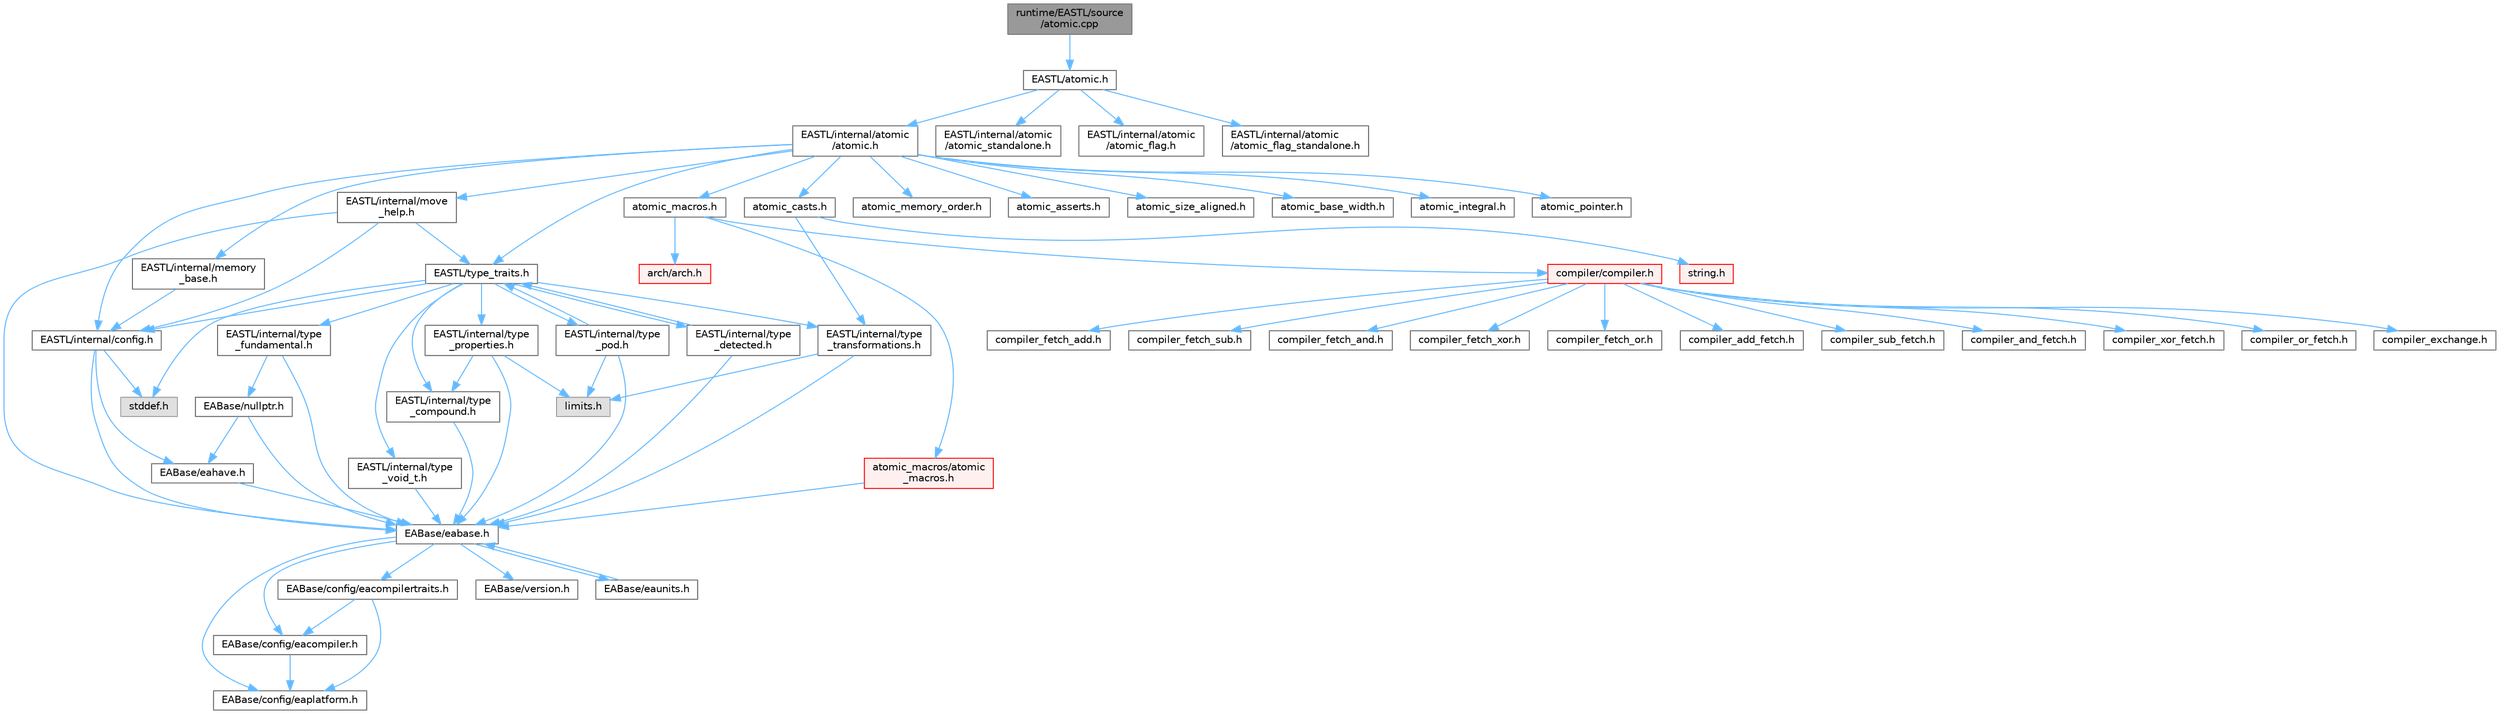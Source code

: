 digraph "runtime/EASTL/source/atomic.cpp"
{
 // LATEX_PDF_SIZE
  bgcolor="transparent";
  edge [fontname=Helvetica,fontsize=10,labelfontname=Helvetica,labelfontsize=10];
  node [fontname=Helvetica,fontsize=10,shape=box,height=0.2,width=0.4];
  Node1 [id="Node000001",label="runtime/EASTL/source\l/atomic.cpp",height=0.2,width=0.4,color="gray40", fillcolor="grey60", style="filled", fontcolor="black",tooltip=" "];
  Node1 -> Node2 [id="edge77_Node000001_Node000002",color="steelblue1",style="solid",tooltip=" "];
  Node2 [id="Node000002",label="EASTL/atomic.h",height=0.2,width=0.4,color="grey40", fillcolor="white", style="filled",URL="$_e_a_s_t_l_2include_2_e_a_s_t_l_2atomic_8h.html",tooltip=" "];
  Node2 -> Node3 [id="edge78_Node000002_Node000003",color="steelblue1",style="solid",tooltip=" "];
  Node3 [id="Node000003",label="EASTL/internal/atomic\l/atomic.h",height=0.2,width=0.4,color="grey40", fillcolor="white", style="filled",URL="$_e_a_s_t_l_2include_2_e_a_s_t_l_2internal_2atomic_2atomic_8h.html",tooltip=" "];
  Node3 -> Node4 [id="edge79_Node000003_Node000004",color="steelblue1",style="solid",tooltip=" "];
  Node4 [id="Node000004",label="EASTL/internal/config.h",height=0.2,width=0.4,color="grey40", fillcolor="white", style="filled",URL="$config_8h.html",tooltip=" "];
  Node4 -> Node5 [id="edge80_Node000004_Node000005",color="steelblue1",style="solid",tooltip=" "];
  Node5 [id="Node000005",label="EABase/eabase.h",height=0.2,width=0.4,color="grey40", fillcolor="white", style="filled",URL="$eabase_8h.html",tooltip=" "];
  Node5 -> Node6 [id="edge81_Node000005_Node000006",color="steelblue1",style="solid",tooltip=" "];
  Node6 [id="Node000006",label="EABase/config/eacompiler.h",height=0.2,width=0.4,color="grey40", fillcolor="white", style="filled",URL="$eacompiler_8h.html",tooltip=" "];
  Node6 -> Node7 [id="edge82_Node000006_Node000007",color="steelblue1",style="solid",tooltip=" "];
  Node7 [id="Node000007",label="EABase/config/eaplatform.h",height=0.2,width=0.4,color="grey40", fillcolor="white", style="filled",URL="$eaplatform_8h.html",tooltip=" "];
  Node5 -> Node8 [id="edge83_Node000005_Node000008",color="steelblue1",style="solid",tooltip=" "];
  Node8 [id="Node000008",label="EABase/config/eacompilertraits.h",height=0.2,width=0.4,color="grey40", fillcolor="white", style="filled",URL="$eacompilertraits_8h.html",tooltip=" "];
  Node8 -> Node7 [id="edge84_Node000008_Node000007",color="steelblue1",style="solid",tooltip=" "];
  Node8 -> Node6 [id="edge85_Node000008_Node000006",color="steelblue1",style="solid",tooltip=" "];
  Node5 -> Node7 [id="edge86_Node000005_Node000007",color="steelblue1",style="solid",tooltip=" "];
  Node5 -> Node9 [id="edge87_Node000005_Node000009",color="steelblue1",style="solid",tooltip=" "];
  Node9 [id="Node000009",label="EABase/version.h",height=0.2,width=0.4,color="grey40", fillcolor="white", style="filled",URL="$_e_a_s_t_l_2packages_2_e_a_base_2include_2_common_2_e_a_base_2version_8h.html",tooltip=" "];
  Node5 -> Node10 [id="edge88_Node000005_Node000010",color="steelblue1",style="solid",tooltip=" "];
  Node10 [id="Node000010",label="EABase/eaunits.h",height=0.2,width=0.4,color="grey40", fillcolor="white", style="filled",URL="$eaunits_8h.html",tooltip=" "];
  Node10 -> Node5 [id="edge89_Node000010_Node000005",color="steelblue1",style="solid",tooltip=" "];
  Node4 -> Node11 [id="edge90_Node000004_Node000011",color="steelblue1",style="solid",tooltip=" "];
  Node11 [id="Node000011",label="EABase/eahave.h",height=0.2,width=0.4,color="grey40", fillcolor="white", style="filled",URL="$eahave_8h.html",tooltip=" "];
  Node11 -> Node5 [id="edge91_Node000011_Node000005",color="steelblue1",style="solid",tooltip=" "];
  Node4 -> Node12 [id="edge92_Node000004_Node000012",color="steelblue1",style="solid",tooltip=" "];
  Node12 [id="Node000012",label="stddef.h",height=0.2,width=0.4,color="grey60", fillcolor="#E0E0E0", style="filled",tooltip=" "];
  Node3 -> Node13 [id="edge93_Node000003_Node000013",color="steelblue1",style="solid",tooltip=" "];
  Node13 [id="Node000013",label="EASTL/internal/move\l_help.h",height=0.2,width=0.4,color="grey40", fillcolor="white", style="filled",URL="$move__help_8h.html",tooltip=" "];
  Node13 -> Node5 [id="edge94_Node000013_Node000005",color="steelblue1",style="solid",tooltip=" "];
  Node13 -> Node4 [id="edge95_Node000013_Node000004",color="steelblue1",style="solid",tooltip=" "];
  Node13 -> Node14 [id="edge96_Node000013_Node000014",color="steelblue1",style="solid",tooltip=" "];
  Node14 [id="Node000014",label="EASTL/type_traits.h",height=0.2,width=0.4,color="grey40", fillcolor="white", style="filled",URL="$_e_a_s_t_l_2include_2_e_a_s_t_l_2type__traits_8h.html",tooltip=" "];
  Node14 -> Node4 [id="edge97_Node000014_Node000004",color="steelblue1",style="solid",tooltip=" "];
  Node14 -> Node12 [id="edge98_Node000014_Node000012",color="steelblue1",style="solid",tooltip=" "];
  Node14 -> Node15 [id="edge99_Node000014_Node000015",color="steelblue1",style="solid",tooltip=" "];
  Node15 [id="Node000015",label="EASTL/internal/type\l_fundamental.h",height=0.2,width=0.4,color="grey40", fillcolor="white", style="filled",URL="$type__fundamental_8h.html",tooltip=" "];
  Node15 -> Node5 [id="edge100_Node000015_Node000005",color="steelblue1",style="solid",tooltip=" "];
  Node15 -> Node16 [id="edge101_Node000015_Node000016",color="steelblue1",style="solid",tooltip=" "];
  Node16 [id="Node000016",label="EABase/nullptr.h",height=0.2,width=0.4,color="grey40", fillcolor="white", style="filled",URL="$nullptr_8h.html",tooltip=" "];
  Node16 -> Node5 [id="edge102_Node000016_Node000005",color="steelblue1",style="solid",tooltip=" "];
  Node16 -> Node11 [id="edge103_Node000016_Node000011",color="steelblue1",style="solid",tooltip=" "];
  Node14 -> Node17 [id="edge104_Node000014_Node000017",color="steelblue1",style="solid",tooltip=" "];
  Node17 [id="Node000017",label="EASTL/internal/type\l_transformations.h",height=0.2,width=0.4,color="grey40", fillcolor="white", style="filled",URL="$type__transformations_8h.html",tooltip=" "];
  Node17 -> Node5 [id="edge105_Node000017_Node000005",color="steelblue1",style="solid",tooltip=" "];
  Node17 -> Node18 [id="edge106_Node000017_Node000018",color="steelblue1",style="solid",tooltip=" "];
  Node18 [id="Node000018",label="limits.h",height=0.2,width=0.4,color="grey60", fillcolor="#E0E0E0", style="filled",tooltip=" "];
  Node14 -> Node19 [id="edge107_Node000014_Node000019",color="steelblue1",style="solid",tooltip=" "];
  Node19 [id="Node000019",label="EASTL/internal/type\l_void_t.h",height=0.2,width=0.4,color="grey40", fillcolor="white", style="filled",URL="$type__void__t_8h.html",tooltip=" "];
  Node19 -> Node5 [id="edge108_Node000019_Node000005",color="steelblue1",style="solid",tooltip=" "];
  Node14 -> Node20 [id="edge109_Node000014_Node000020",color="steelblue1",style="solid",tooltip=" "];
  Node20 [id="Node000020",label="EASTL/internal/type\l_properties.h",height=0.2,width=0.4,color="grey40", fillcolor="white", style="filled",URL="$type__properties_8h.html",tooltip=" "];
  Node20 -> Node5 [id="edge110_Node000020_Node000005",color="steelblue1",style="solid",tooltip=" "];
  Node20 -> Node18 [id="edge111_Node000020_Node000018",color="steelblue1",style="solid",tooltip=" "];
  Node20 -> Node21 [id="edge112_Node000020_Node000021",color="steelblue1",style="solid",tooltip=" "];
  Node21 [id="Node000021",label="EASTL/internal/type\l_compound.h",height=0.2,width=0.4,color="grey40", fillcolor="white", style="filled",URL="$type__compound_8h.html",tooltip=" "];
  Node21 -> Node5 [id="edge113_Node000021_Node000005",color="steelblue1",style="solid",tooltip=" "];
  Node14 -> Node21 [id="edge114_Node000014_Node000021",color="steelblue1",style="solid",tooltip=" "];
  Node14 -> Node22 [id="edge115_Node000014_Node000022",color="steelblue1",style="solid",tooltip=" "];
  Node22 [id="Node000022",label="EASTL/internal/type\l_pod.h",height=0.2,width=0.4,color="grey40", fillcolor="white", style="filled",URL="$type__pod_8h.html",tooltip=" "];
  Node22 -> Node5 [id="edge116_Node000022_Node000005",color="steelblue1",style="solid",tooltip=" "];
  Node22 -> Node18 [id="edge117_Node000022_Node000018",color="steelblue1",style="solid",tooltip=" "];
  Node22 -> Node14 [id="edge118_Node000022_Node000014",color="steelblue1",style="solid",tooltip=" "];
  Node14 -> Node23 [id="edge119_Node000014_Node000023",color="steelblue1",style="solid",tooltip=" "];
  Node23 [id="Node000023",label="EASTL/internal/type\l_detected.h",height=0.2,width=0.4,color="grey40", fillcolor="white", style="filled",URL="$type__detected_8h.html",tooltip=" "];
  Node23 -> Node5 [id="edge120_Node000023_Node000005",color="steelblue1",style="solid",tooltip=" "];
  Node23 -> Node14 [id="edge121_Node000023_Node000014",color="steelblue1",style="solid",tooltip=" "];
  Node3 -> Node24 [id="edge122_Node000003_Node000024",color="steelblue1",style="solid",tooltip=" "];
  Node24 [id="Node000024",label="EASTL/internal/memory\l_base.h",height=0.2,width=0.4,color="grey40", fillcolor="white", style="filled",URL="$memory__base_8h.html",tooltip=" "];
  Node24 -> Node4 [id="edge123_Node000024_Node000004",color="steelblue1",style="solid",tooltip=" "];
  Node3 -> Node14 [id="edge124_Node000003_Node000014",color="steelblue1",style="solid",tooltip=" "];
  Node3 -> Node25 [id="edge125_Node000003_Node000025",color="steelblue1",style="solid",tooltip=" "];
  Node25 [id="Node000025",label="atomic_macros.h",height=0.2,width=0.4,color="grey40", fillcolor="white", style="filled",URL="$atomic__macros_8h.html",tooltip=" "];
  Node25 -> Node26 [id="edge126_Node000025_Node000026",color="steelblue1",style="solid",tooltip=" "];
  Node26 [id="Node000026",label="compiler/compiler.h",height=0.2,width=0.4,color="red", fillcolor="#FFF0F0", style="filled",URL="$compiler_8h.html",tooltip=" "];
  Node26 -> Node27 [id="edge127_Node000026_Node000027",color="steelblue1",style="solid",tooltip=" "];
  Node27 [id="Node000027",label="compiler_fetch_add.h",height=0.2,width=0.4,color="grey40", fillcolor="white", style="filled",URL="$compiler__fetch__add_8h.html",tooltip=" "];
  Node26 -> Node28 [id="edge128_Node000026_Node000028",color="steelblue1",style="solid",tooltip=" "];
  Node28 [id="Node000028",label="compiler_fetch_sub.h",height=0.2,width=0.4,color="grey40", fillcolor="white", style="filled",URL="$compiler__fetch__sub_8h.html",tooltip=" "];
  Node26 -> Node29 [id="edge129_Node000026_Node000029",color="steelblue1",style="solid",tooltip=" "];
  Node29 [id="Node000029",label="compiler_fetch_and.h",height=0.2,width=0.4,color="grey40", fillcolor="white", style="filled",URL="$compiler__fetch__and_8h.html",tooltip=" "];
  Node26 -> Node30 [id="edge130_Node000026_Node000030",color="steelblue1",style="solid",tooltip=" "];
  Node30 [id="Node000030",label="compiler_fetch_xor.h",height=0.2,width=0.4,color="grey40", fillcolor="white", style="filled",URL="$compiler__fetch__xor_8h.html",tooltip=" "];
  Node26 -> Node31 [id="edge131_Node000026_Node000031",color="steelblue1",style="solid",tooltip=" "];
  Node31 [id="Node000031",label="compiler_fetch_or.h",height=0.2,width=0.4,color="grey40", fillcolor="white", style="filled",URL="$compiler__fetch__or_8h.html",tooltip=" "];
  Node26 -> Node32 [id="edge132_Node000026_Node000032",color="steelblue1",style="solid",tooltip=" "];
  Node32 [id="Node000032",label="compiler_add_fetch.h",height=0.2,width=0.4,color="grey40", fillcolor="white", style="filled",URL="$compiler__add__fetch_8h.html",tooltip=" "];
  Node26 -> Node33 [id="edge133_Node000026_Node000033",color="steelblue1",style="solid",tooltip=" "];
  Node33 [id="Node000033",label="compiler_sub_fetch.h",height=0.2,width=0.4,color="grey40", fillcolor="white", style="filled",URL="$compiler__sub__fetch_8h.html",tooltip=" "];
  Node26 -> Node34 [id="edge134_Node000026_Node000034",color="steelblue1",style="solid",tooltip=" "];
  Node34 [id="Node000034",label="compiler_and_fetch.h",height=0.2,width=0.4,color="grey40", fillcolor="white", style="filled",URL="$compiler__and__fetch_8h.html",tooltip=" "];
  Node26 -> Node35 [id="edge135_Node000026_Node000035",color="steelblue1",style="solid",tooltip=" "];
  Node35 [id="Node000035",label="compiler_xor_fetch.h",height=0.2,width=0.4,color="grey40", fillcolor="white", style="filled",URL="$compiler__xor__fetch_8h.html",tooltip=" "];
  Node26 -> Node36 [id="edge136_Node000026_Node000036",color="steelblue1",style="solid",tooltip=" "];
  Node36 [id="Node000036",label="compiler_or_fetch.h",height=0.2,width=0.4,color="grey40", fillcolor="white", style="filled",URL="$compiler__or__fetch_8h.html",tooltip=" "];
  Node26 -> Node37 [id="edge137_Node000026_Node000037",color="steelblue1",style="solid",tooltip=" "];
  Node37 [id="Node000037",label="compiler_exchange.h",height=0.2,width=0.4,color="grey40", fillcolor="white", style="filled",URL="$compiler__exchange_8h.html",tooltip=" "];
  Node25 -> Node47 [id="edge138_Node000025_Node000047",color="steelblue1",style="solid",tooltip=" "];
  Node47 [id="Node000047",label="arch/arch.h",height=0.2,width=0.4,color="red", fillcolor="#FFF0F0", style="filled",URL="$arch_8h.html",tooltip=" "];
  Node25 -> Node68 [id="edge139_Node000025_Node000068",color="steelblue1",style="solid",tooltip=" "];
  Node68 [id="Node000068",label="atomic_macros/atomic\l_macros.h",height=0.2,width=0.4,color="red", fillcolor="#FFF0F0", style="filled",URL="$atomic__macros_2atomic__macros_8h.html",tooltip=" "];
  Node68 -> Node5 [id="edge140_Node000068_Node000005",color="steelblue1",style="solid",tooltip=" "];
  Node3 -> Node90 [id="edge141_Node000003_Node000090",color="steelblue1",style="solid",tooltip=" "];
  Node90 [id="Node000090",label="atomic_casts.h",height=0.2,width=0.4,color="grey40", fillcolor="white", style="filled",URL="$atomic__casts_8h.html",tooltip=" "];
  Node90 -> Node17 [id="edge142_Node000090_Node000017",color="steelblue1",style="solid",tooltip=" "];
  Node90 -> Node91 [id="edge143_Node000090_Node000091",color="steelblue1",style="solid",tooltip=" "];
  Node91 [id="Node000091",label="string.h",height=0.2,width=0.4,color="red", fillcolor="#FFF0F0", style="filled",URL="$string_8h.html",tooltip=" "];
  Node3 -> Node142 [id="edge144_Node000003_Node000142",color="steelblue1",style="solid",tooltip=" "];
  Node142 [id="Node000142",label="atomic_memory_order.h",height=0.2,width=0.4,color="grey40", fillcolor="white", style="filled",URL="$atomic__memory__order_8h.html",tooltip=" "];
  Node3 -> Node143 [id="edge145_Node000003_Node000143",color="steelblue1",style="solid",tooltip=" "];
  Node143 [id="Node000143",label="atomic_asserts.h",height=0.2,width=0.4,color="grey40", fillcolor="white", style="filled",URL="$atomic__asserts_8h.html",tooltip=" "];
  Node3 -> Node144 [id="edge146_Node000003_Node000144",color="steelblue1",style="solid",tooltip=" "];
  Node144 [id="Node000144",label="atomic_size_aligned.h",height=0.2,width=0.4,color="grey40", fillcolor="white", style="filled",URL="$atomic__size__aligned_8h.html",tooltip=" "];
  Node3 -> Node145 [id="edge147_Node000003_Node000145",color="steelblue1",style="solid",tooltip=" "];
  Node145 [id="Node000145",label="atomic_base_width.h",height=0.2,width=0.4,color="grey40", fillcolor="white", style="filled",URL="$atomic__base__width_8h.html",tooltip=" "];
  Node3 -> Node146 [id="edge148_Node000003_Node000146",color="steelblue1",style="solid",tooltip=" "];
  Node146 [id="Node000146",label="atomic_integral.h",height=0.2,width=0.4,color="grey40", fillcolor="white", style="filled",URL="$atomic__integral_8h.html",tooltip=" "];
  Node3 -> Node147 [id="edge149_Node000003_Node000147",color="steelblue1",style="solid",tooltip=" "];
  Node147 [id="Node000147",label="atomic_pointer.h",height=0.2,width=0.4,color="grey40", fillcolor="white", style="filled",URL="$atomic__pointer_8h.html",tooltip=" "];
  Node2 -> Node148 [id="edge150_Node000002_Node000148",color="steelblue1",style="solid",tooltip=" "];
  Node148 [id="Node000148",label="EASTL/internal/atomic\l/atomic_standalone.h",height=0.2,width=0.4,color="grey40", fillcolor="white", style="filled",URL="$atomic__standalone_8h.html",tooltip=" "];
  Node2 -> Node149 [id="edge151_Node000002_Node000149",color="steelblue1",style="solid",tooltip=" "];
  Node149 [id="Node000149",label="EASTL/internal/atomic\l/atomic_flag.h",height=0.2,width=0.4,color="grey40", fillcolor="white", style="filled",URL="$atomic__flag_8h.html",tooltip=" "];
  Node2 -> Node150 [id="edge152_Node000002_Node000150",color="steelblue1",style="solid",tooltip=" "];
  Node150 [id="Node000150",label="EASTL/internal/atomic\l/atomic_flag_standalone.h",height=0.2,width=0.4,color="grey40", fillcolor="white", style="filled",URL="$atomic__flag__standalone_8h.html",tooltip=" "];
}
